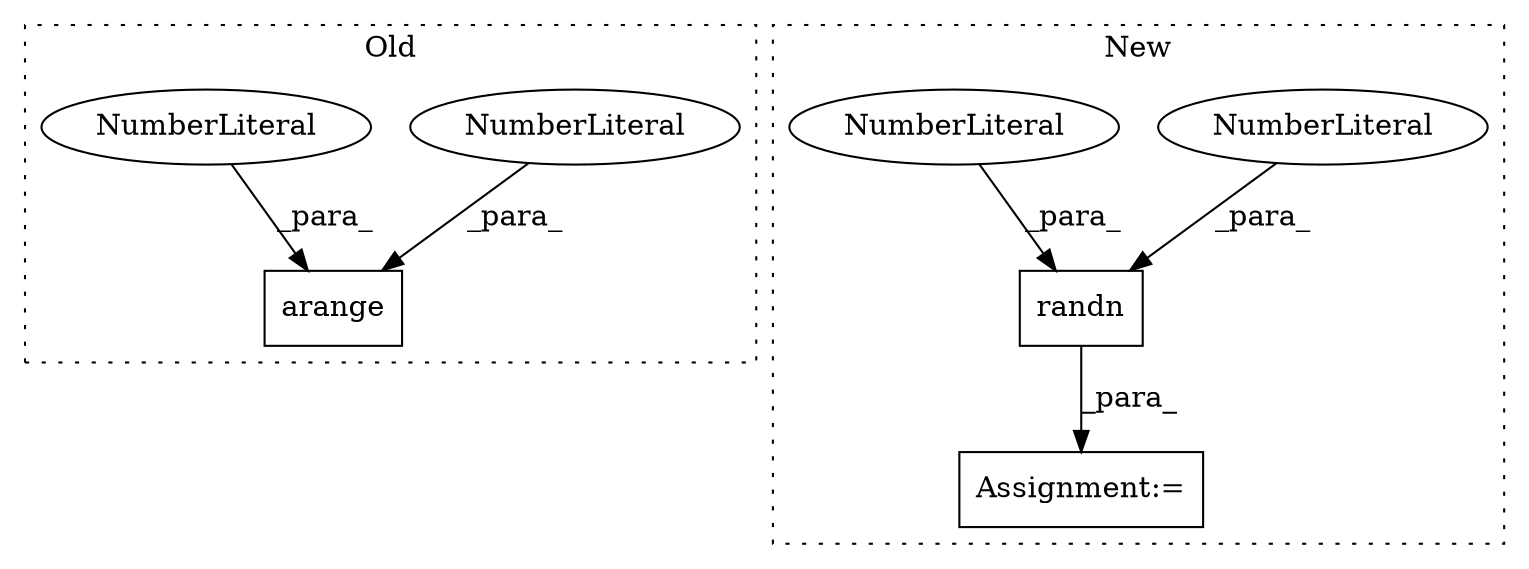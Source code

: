 digraph G {
subgraph cluster0 {
1 [label="arange" a="32" s="4338,4352" l="7,1" shape="box"];
3 [label="NumberLiteral" a="34" s="4345" l="1" shape="ellipse"];
6 [label="NumberLiteral" a="34" s="4347" l="3" shape="ellipse"];
label = "Old";
style="dotted";
}
subgraph cluster1 {
2 [label="randn" a="32" s="10289,10302" l="6,1" shape="box"];
4 [label="NumberLiteral" a="34" s="10295" l="1" shape="ellipse"];
5 [label="NumberLiteral" a="34" s="10297" l="1" shape="ellipse"];
7 [label="Assignment:=" a="7" s="10275" l="1" shape="box"];
label = "New";
style="dotted";
}
2 -> 7 [label="_para_"];
3 -> 1 [label="_para_"];
4 -> 2 [label="_para_"];
5 -> 2 [label="_para_"];
6 -> 1 [label="_para_"];
}
